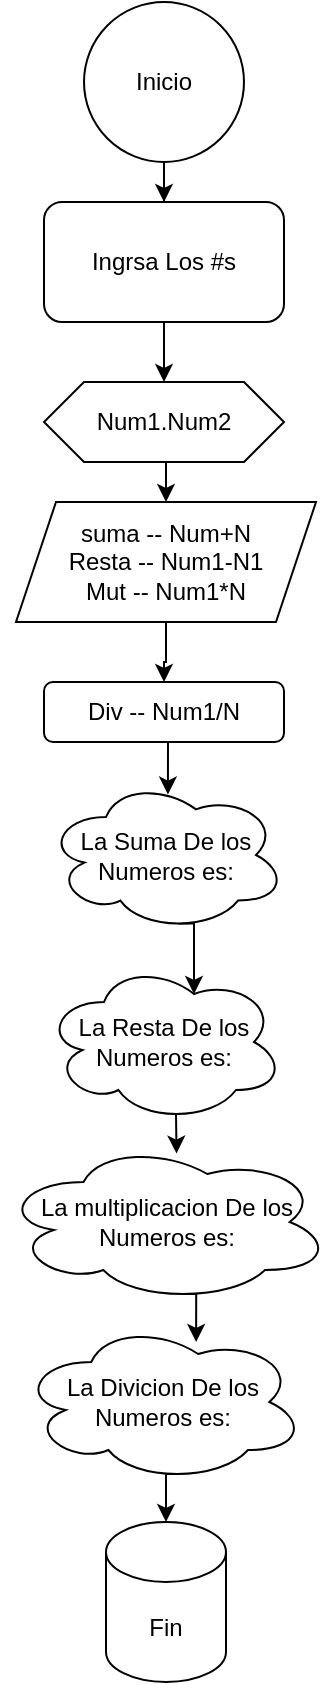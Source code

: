 <mxfile version="21.2.9" type="device">
  <diagram name="Página-1" id="jW96Wjf2EUonoVyGlNu8">
    <mxGraphModel dx="765" dy="386" grid="1" gridSize="10" guides="1" tooltips="1" connect="1" arrows="1" fold="1" page="1" pageScale="1" pageWidth="827" pageHeight="1169" math="0" shadow="0">
      <root>
        <mxCell id="0" />
        <mxCell id="1" parent="0" />
        <mxCell id="_9L76FKAAD5AYygAIql4-23" style="edgeStyle=orthogonalEdgeStyle;rounded=0;orthogonalLoop=1;jettySize=auto;html=1;exitX=0.5;exitY=1;exitDx=0;exitDy=0;" edge="1" parent="1" source="_9L76FKAAD5AYygAIql4-1" target="_9L76FKAAD5AYygAIql4-5">
          <mxGeometry relative="1" as="geometry" />
        </mxCell>
        <mxCell id="_9L76FKAAD5AYygAIql4-1" value="Inicio" style="ellipse;whiteSpace=wrap;html=1;aspect=fixed;" vertex="1" parent="1">
          <mxGeometry x="374" y="120" width="80" height="80" as="geometry" />
        </mxCell>
        <mxCell id="_9L76FKAAD5AYygAIql4-17" style="edgeStyle=orthogonalEdgeStyle;rounded=0;orthogonalLoop=1;jettySize=auto;html=1;exitX=0.5;exitY=1;exitDx=0;exitDy=0;entryX=0.5;entryY=0;entryDx=0;entryDy=0;" edge="1" parent="1">
          <mxGeometry relative="1" as="geometry">
            <mxPoint x="413.5" y="320" as="sourcePoint" />
            <mxPoint x="413.5" y="330" as="targetPoint" />
          </mxGeometry>
        </mxCell>
        <mxCell id="_9L76FKAAD5AYygAIql4-20" style="edgeStyle=orthogonalEdgeStyle;rounded=0;orthogonalLoop=1;jettySize=auto;html=1;exitX=0.5;exitY=1;exitDx=0;exitDy=0;entryX=0.5;entryY=0;entryDx=0;entryDy=0;" edge="1" parent="1" source="_9L76FKAAD5AYygAIql4-5" target="_9L76FKAAD5AYygAIql4-9">
          <mxGeometry relative="1" as="geometry" />
        </mxCell>
        <mxCell id="_9L76FKAAD5AYygAIql4-5" value="Ingrsa Los #s" style="rounded=1;whiteSpace=wrap;html=1;" vertex="1" parent="1">
          <mxGeometry x="354" y="220" width="120" height="60" as="geometry" />
        </mxCell>
        <mxCell id="_9L76FKAAD5AYygAIql4-29" style="edgeStyle=orthogonalEdgeStyle;rounded=0;orthogonalLoop=1;jettySize=auto;html=1;exitX=0.5;exitY=1;exitDx=0;exitDy=0;" edge="1" parent="1" source="_9L76FKAAD5AYygAIql4-6" target="_9L76FKAAD5AYygAIql4-7">
          <mxGeometry relative="1" as="geometry" />
        </mxCell>
        <mxCell id="_9L76FKAAD5AYygAIql4-6" value="suma -- Num+N&lt;br&gt;Resta -- Num1-N1&lt;br&gt;Mut -- Num1*N" style="shape=parallelogram;perimeter=parallelogramPerimeter;whiteSpace=wrap;html=1;fixedSize=1;" vertex="1" parent="1">
          <mxGeometry x="340" y="370" width="150" height="60" as="geometry" />
        </mxCell>
        <mxCell id="_9L76FKAAD5AYygAIql4-30" style="edgeStyle=orthogonalEdgeStyle;rounded=0;orthogonalLoop=1;jettySize=auto;html=1;exitX=0.5;exitY=1;exitDx=0;exitDy=0;entryX=0.508;entryY=0.102;entryDx=0;entryDy=0;entryPerimeter=0;" edge="1" parent="1" source="_9L76FKAAD5AYygAIql4-7" target="_9L76FKAAD5AYygAIql4-10">
          <mxGeometry relative="1" as="geometry" />
        </mxCell>
        <mxCell id="_9L76FKAAD5AYygAIql4-7" value="Div -- Num1/N" style="rounded=1;whiteSpace=wrap;html=1;" vertex="1" parent="1">
          <mxGeometry x="354" y="460" width="120" height="30" as="geometry" />
        </mxCell>
        <mxCell id="_9L76FKAAD5AYygAIql4-28" style="edgeStyle=orthogonalEdgeStyle;rounded=0;orthogonalLoop=1;jettySize=auto;html=1;exitX=0.5;exitY=1;exitDx=0;exitDy=0;entryX=0.5;entryY=0;entryDx=0;entryDy=0;" edge="1" parent="1" source="_9L76FKAAD5AYygAIql4-9" target="_9L76FKAAD5AYygAIql4-6">
          <mxGeometry relative="1" as="geometry" />
        </mxCell>
        <mxCell id="_9L76FKAAD5AYygAIql4-9" value="Num1.Num2" style="shape=hexagon;perimeter=hexagonPerimeter2;whiteSpace=wrap;html=1;fixedSize=1;" vertex="1" parent="1">
          <mxGeometry x="354" y="310" width="120" height="40" as="geometry" />
        </mxCell>
        <mxCell id="_9L76FKAAD5AYygAIql4-34" style="edgeStyle=orthogonalEdgeStyle;rounded=0;orthogonalLoop=1;jettySize=auto;html=1;exitX=0.55;exitY=0.95;exitDx=0;exitDy=0;exitPerimeter=0;entryX=0.625;entryY=0.2;entryDx=0;entryDy=0;entryPerimeter=0;" edge="1" parent="1" source="_9L76FKAAD5AYygAIql4-10" target="_9L76FKAAD5AYygAIql4-11">
          <mxGeometry relative="1" as="geometry" />
        </mxCell>
        <mxCell id="_9L76FKAAD5AYygAIql4-10" value="La Suma De los Numeros es:" style="ellipse;shape=cloud;whiteSpace=wrap;html=1;" vertex="1" parent="1">
          <mxGeometry x="355" y="508.5" width="120" height="76" as="geometry" />
        </mxCell>
        <mxCell id="_9L76FKAAD5AYygAIql4-32" style="edgeStyle=orthogonalEdgeStyle;rounded=0;orthogonalLoop=1;jettySize=auto;html=1;exitX=0.55;exitY=0.95;exitDx=0;exitDy=0;exitPerimeter=0;entryX=0.532;entryY=0.072;entryDx=0;entryDy=0;entryPerimeter=0;" edge="1" parent="1" source="_9L76FKAAD5AYygAIql4-11" target="_9L76FKAAD5AYygAIql4-12">
          <mxGeometry relative="1" as="geometry" />
        </mxCell>
        <mxCell id="_9L76FKAAD5AYygAIql4-11" value="La Resta De los Numeros es:" style="ellipse;shape=cloud;whiteSpace=wrap;html=1;" vertex="1" parent="1">
          <mxGeometry x="354" y="600" width="120" height="80" as="geometry" />
        </mxCell>
        <mxCell id="_9L76FKAAD5AYygAIql4-35" style="edgeStyle=orthogonalEdgeStyle;rounded=0;orthogonalLoop=1;jettySize=auto;html=1;exitX=0.55;exitY=0.95;exitDx=0;exitDy=0;exitPerimeter=0;entryX=0.618;entryY=0.125;entryDx=0;entryDy=0;entryPerimeter=0;" edge="1" parent="1" source="_9L76FKAAD5AYygAIql4-12" target="_9L76FKAAD5AYygAIql4-13">
          <mxGeometry relative="1" as="geometry" />
        </mxCell>
        <mxCell id="_9L76FKAAD5AYygAIql4-12" value="La multiplicacion De los Numeros es:" style="ellipse;shape=cloud;whiteSpace=wrap;html=1;" vertex="1" parent="1">
          <mxGeometry x="332.5" y="690" width="165" height="80" as="geometry" />
        </mxCell>
        <mxCell id="_9L76FKAAD5AYygAIql4-14" value="Fin" style="shape=cylinder3;whiteSpace=wrap;html=1;boundedLbl=1;backgroundOutline=1;size=15;" vertex="1" parent="1">
          <mxGeometry x="385" y="880" width="60" height="80" as="geometry" />
        </mxCell>
        <mxCell id="_9L76FKAAD5AYygAIql4-36" style="edgeStyle=orthogonalEdgeStyle;rounded=0;orthogonalLoop=1;jettySize=auto;html=1;exitX=0.55;exitY=0.95;exitDx=0;exitDy=0;exitPerimeter=0;entryX=0.5;entryY=0;entryDx=0;entryDy=0;entryPerimeter=0;" edge="1" parent="1" source="_9L76FKAAD5AYygAIql4-13" target="_9L76FKAAD5AYygAIql4-14">
          <mxGeometry relative="1" as="geometry" />
        </mxCell>
        <mxCell id="_9L76FKAAD5AYygAIql4-13" value="La Divicion De los &lt;br&gt;Numeros es:" style="ellipse;shape=cloud;whiteSpace=wrap;html=1;" vertex="1" parent="1">
          <mxGeometry x="342" y="780" width="142.5" height="80" as="geometry" />
        </mxCell>
      </root>
    </mxGraphModel>
  </diagram>
</mxfile>
